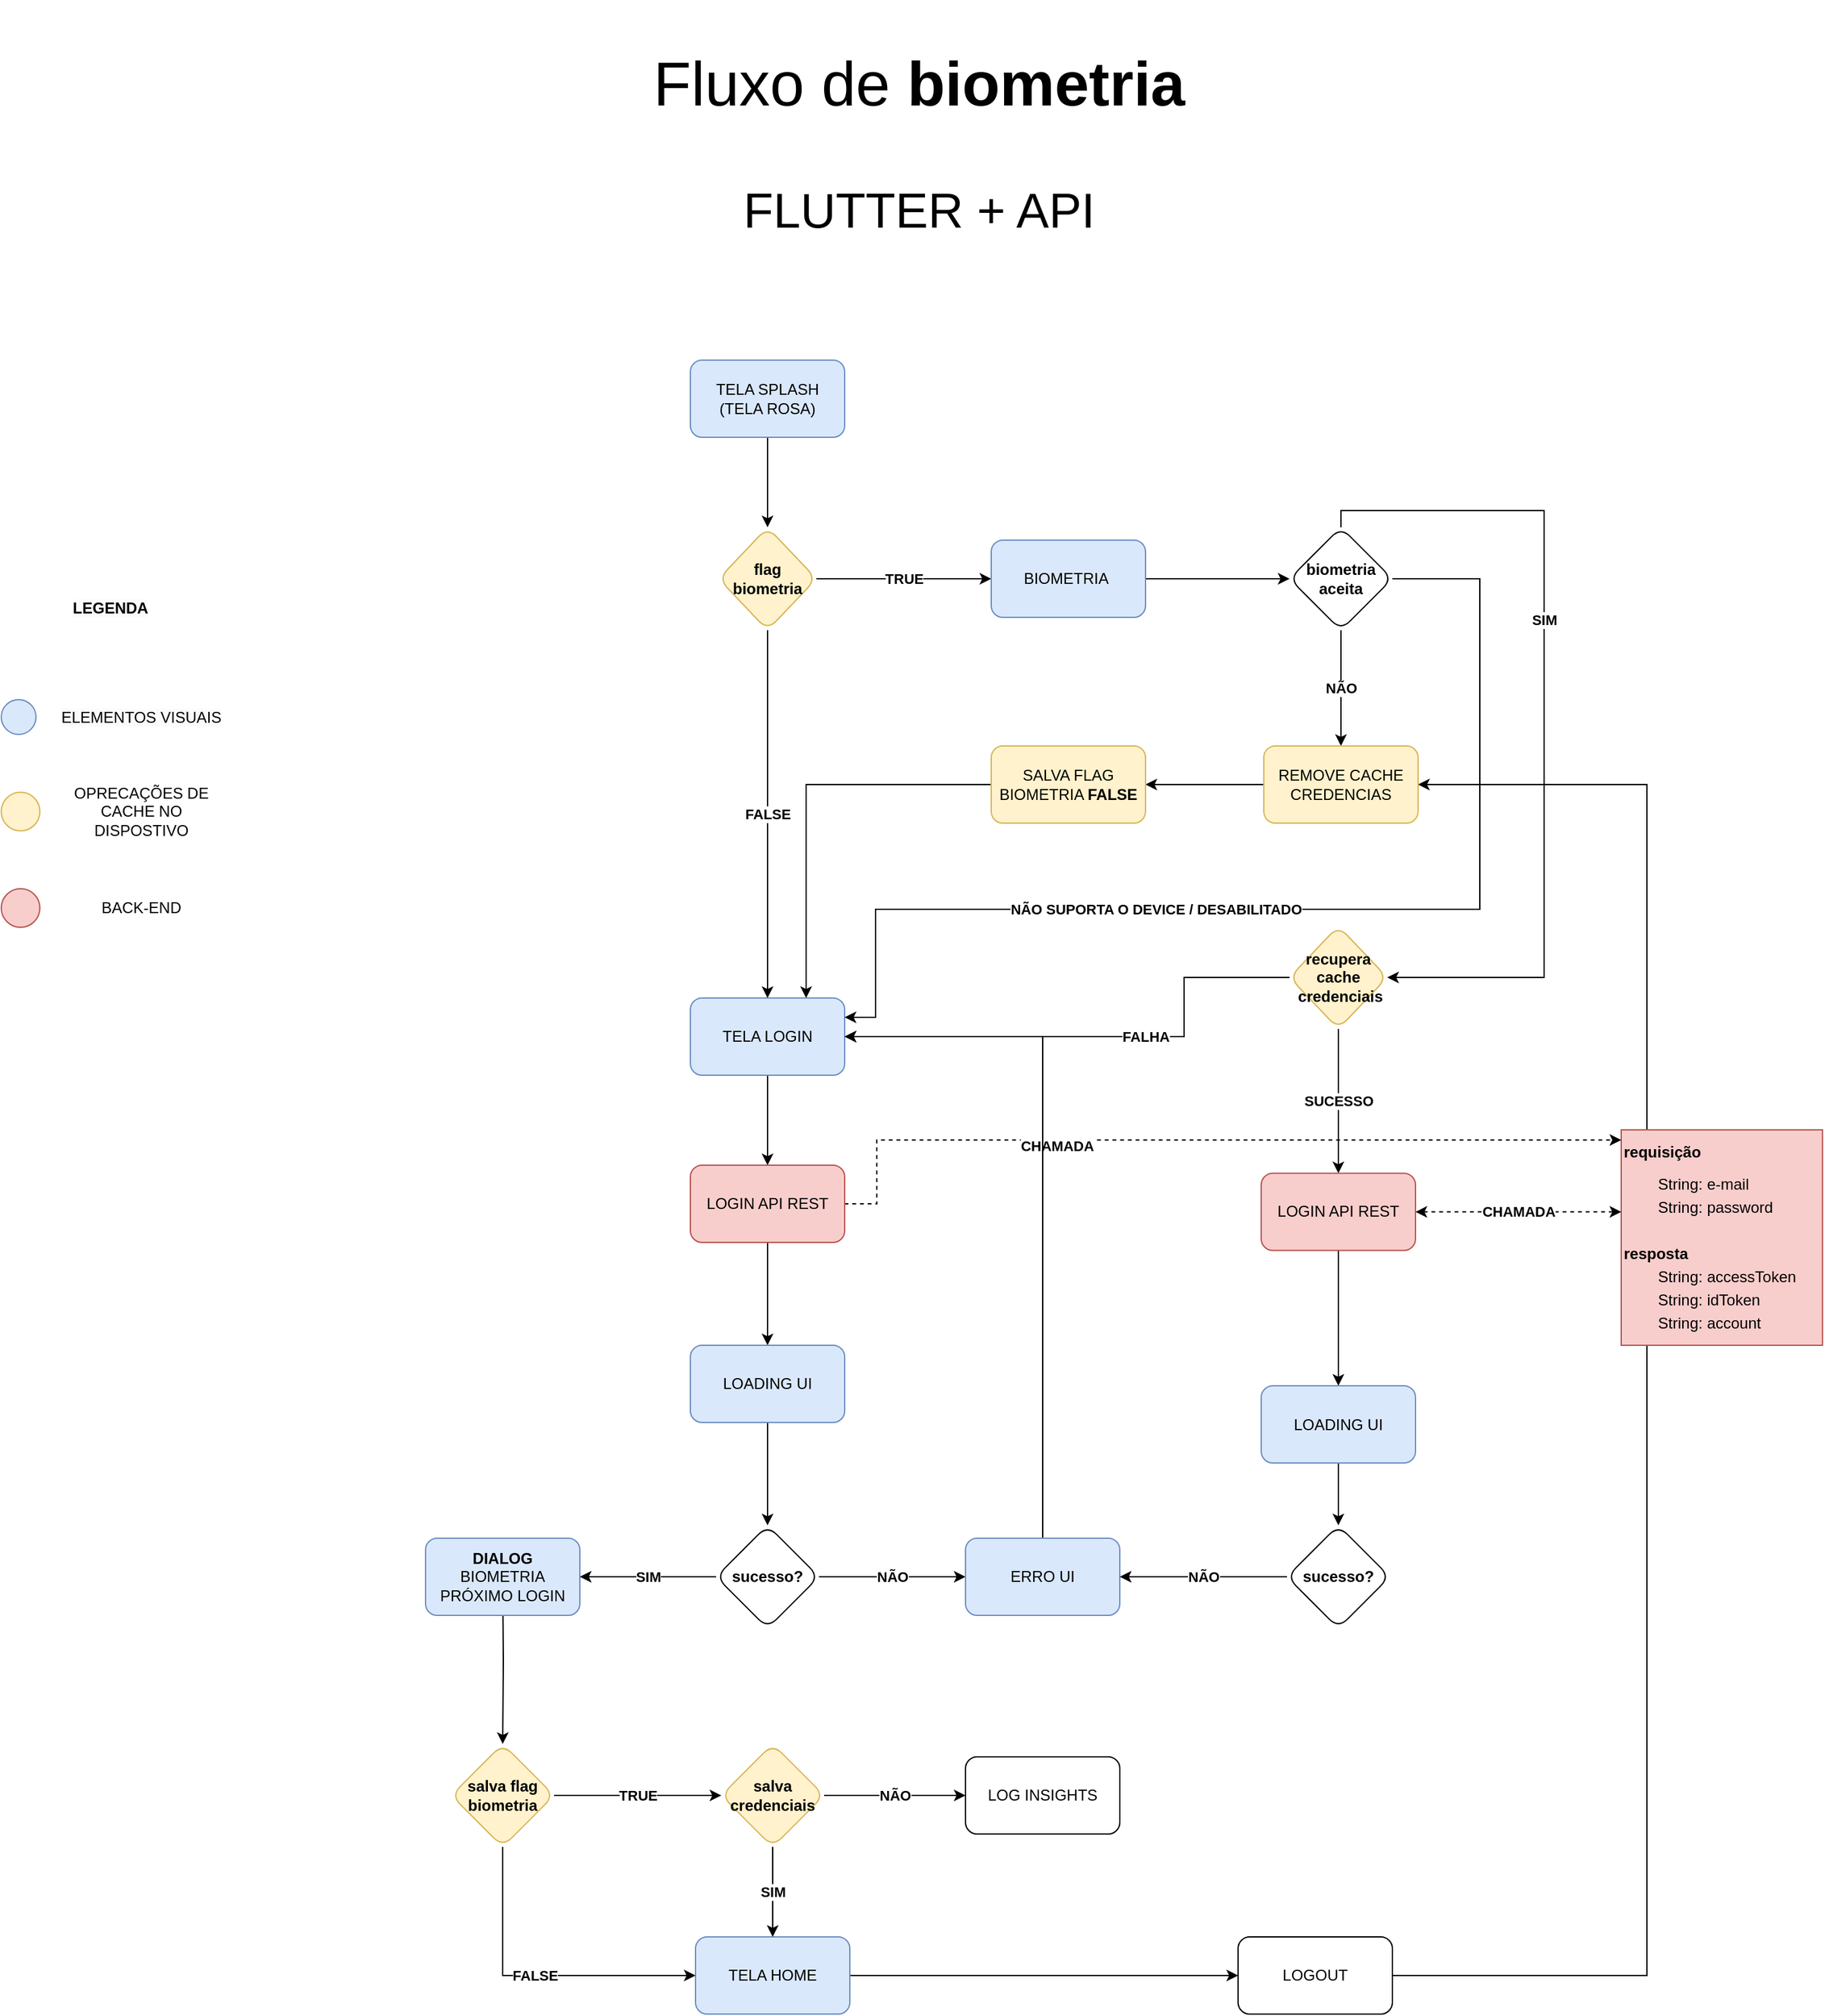 <mxfile version="24.2.2" type="github" pages="2">
  <diagram name="Page-1" id="6E-tuXSWwEvXY_AY0PLX">
    <mxGraphModel dx="2514" dy="3153" grid="1" gridSize="10" guides="1" tooltips="1" connect="1" arrows="1" fold="1" page="1" pageScale="1" pageWidth="827" pageHeight="1169" math="0" shadow="0">
      <root>
        <mxCell id="0" />
        <mxCell id="1" parent="0" />
        <mxCell id="qPOd8B_Op5KwaBinqcUg-231" style="edgeStyle=orthogonalEdgeStyle;rounded=0;orthogonalLoop=1;jettySize=auto;html=1;entryX=1;entryY=0.5;entryDx=0;entryDy=0;" parent="1" source="qPOd8B_Op5KwaBinqcUg-229" target="qPOd8B_Op5KwaBinqcUg-214" edge="1">
          <mxGeometry relative="1" as="geometry">
            <Array as="points">
              <mxPoint x="560" y="-391" />
              <mxPoint x="560" y="-1317" />
            </Array>
          </mxGeometry>
        </mxCell>
        <mxCell id="qPOd8B_Op5KwaBinqcUg-134" value="" style="group" parent="1" vertex="1" connectable="0">
          <mxGeometry x="-720" y="-1477" width="174" height="278.5" as="geometry" />
        </mxCell>
        <mxCell id="qPOd8B_Op5KwaBinqcUg-3" value="" style="ellipse;whiteSpace=wrap;html=1;aspect=fixed;fillColor=#dae8fc;strokeColor=#6c8ebf;container=0;" parent="qPOd8B_Op5KwaBinqcUg-134" vertex="1">
          <mxGeometry y="94" width="27" height="27" as="geometry" />
        </mxCell>
        <mxCell id="qPOd8B_Op5KwaBinqcUg-22" value="" style="ellipse;whiteSpace=wrap;html=1;aspect=fixed;fillColor=#fff2cc;strokeColor=#d6b656;container=0;" parent="qPOd8B_Op5KwaBinqcUg-134" vertex="1">
          <mxGeometry y="166" width="30" height="30" as="geometry" />
        </mxCell>
        <mxCell id="qPOd8B_Op5KwaBinqcUg-24" value="OPRECAÇÕES DE CACHE NO DISPOSTIVO" style="text;html=1;align=center;verticalAlign=middle;whiteSpace=wrap;rounded=0;container=0;" parent="qPOd8B_Op5KwaBinqcUg-134" vertex="1">
          <mxGeometry x="44" y="158.5" width="130" height="45" as="geometry" />
        </mxCell>
        <mxCell id="qPOd8B_Op5KwaBinqcUg-25" value="&lt;span style=&quot;caret-color: rgb(0, 0, 0); color: rgb(0, 0, 0); font-family: Helvetica; font-size: 12px; font-style: normal; font-variant-caps: normal; font-weight: 400; letter-spacing: normal; orphans: auto; text-align: center; text-indent: 0px; text-transform: none; white-space: normal; widows: auto; word-spacing: 0px; -webkit-text-stroke-width: 0px; background-color: rgb(251, 251, 251); text-decoration: none; display: inline !important; float: none;&quot;&gt;ELEMENTOS VISUAIS&lt;/span&gt;" style="text;html=1;align=center;verticalAlign=middle;whiteSpace=wrap;rounded=0;container=0;" parent="qPOd8B_Op5KwaBinqcUg-134" vertex="1">
          <mxGeometry x="44" y="85" width="130" height="45" as="geometry" />
        </mxCell>
        <mxCell id="qPOd8B_Op5KwaBinqcUg-69" value="" style="ellipse;whiteSpace=wrap;html=1;aspect=fixed;fillColor=#f8cecc;strokeColor=#b85450;container=0;" parent="qPOd8B_Op5KwaBinqcUg-134" vertex="1">
          <mxGeometry y="241" width="30" height="30" as="geometry" />
        </mxCell>
        <mxCell id="qPOd8B_Op5KwaBinqcUg-70" value="BACK-END" style="text;html=1;align=center;verticalAlign=middle;whiteSpace=wrap;rounded=0;container=0;" parent="qPOd8B_Op5KwaBinqcUg-134" vertex="1">
          <mxGeometry x="44" y="233.5" width="130" height="45" as="geometry" />
        </mxCell>
        <mxCell id="qPOd8B_Op5KwaBinqcUg-133" value="&lt;span style=&quot;caret-color: rgb(0, 0, 0); color: rgb(0, 0, 0); font-family: Helvetica; font-size: 12px; font-style: normal; font-variant-caps: normal; letter-spacing: normal; text-align: center; text-indent: 0px; text-transform: none; white-space: normal; word-spacing: 0px; -webkit-text-stroke-width: 0px; background-color: rgb(251, 251, 251); text-decoration: none; float: none; display: inline !important;&quot;&gt;&lt;b&gt;LEGENDA&lt;/b&gt;&lt;/span&gt;" style="text;html=1;align=center;verticalAlign=middle;whiteSpace=wrap;rounded=0;container=0;" parent="qPOd8B_Op5KwaBinqcUg-134" vertex="1">
          <mxGeometry x="20" width="130" height="45" as="geometry" />
        </mxCell>
        <mxCell id="qPOd8B_Op5KwaBinqcUg-74" value="&lt;h1 style=&quot;margin-top: 0px; line-height: 50%;&quot;&gt;&lt;font style=&quot;font-size: 12px;&quot;&gt;requisição&lt;br&gt;&lt;/font&gt;&lt;/h1&gt;&lt;p style=&quot;line-height: 50%;&quot;&gt;&lt;font style=&quot;font-size: 12px;&quot;&gt;&lt;span style=&quot;white-space: pre;&quot;&gt;&#x9;String: e-mail&lt;/span&gt;&lt;br&gt;&lt;/font&gt;&lt;/p&gt;&lt;p style=&quot;line-height: 50%;&quot;&gt;&lt;span style=&quot;white-space: pre;&quot;&gt;&lt;font style=&quot;font-size: 12px;&quot;&gt;&lt;span style=&quot;white-space: pre;&quot;&gt;&lt;font style=&quot;font-size: 12px;&quot;&gt;&#x9;String: password&lt;/font&gt;&lt;/span&gt;&lt;br&gt;&lt;/font&gt;&lt;/span&gt;&lt;/p&gt;&lt;p style=&quot;line-height: 50%;&quot;&gt;&lt;span style=&quot;white-space: pre;&quot;&gt;&lt;span style=&quot;white-space: pre;&quot;&gt;&lt;font style=&quot;font-size: 12px;&quot;&gt;&lt;br&gt;&lt;/font&gt;&lt;/span&gt;&lt;/span&gt;&lt;/p&gt;&lt;p style=&quot;line-height: 50%;&quot;&gt;&lt;font style=&quot;font-size: 12px;&quot;&gt;&lt;b&gt;resposta&lt;/b&gt;&lt;/font&gt;&lt;/p&gt;&lt;p style=&quot;line-height: 50%;&quot;&gt;&lt;font style=&quot;font-size: 12px;&quot;&gt;&lt;span style=&quot;white-space: pre;&quot;&gt;&#x9;String: accessToken&lt;/span&gt;&lt;br&gt;&lt;/font&gt;&lt;/p&gt;&lt;p style=&quot;line-height: 50%;&quot;&gt;&lt;span style=&quot;white-space: pre;&quot;&gt;&lt;font style=&quot;font-size: 12px;&quot;&gt;&#x9;String: idToken&lt;/font&gt;&lt;/span&gt;&lt;/p&gt;&lt;p style=&quot;line-height: 50%;&quot;&gt;&lt;span style=&quot;white-space: pre;&quot;&gt;&lt;font style=&quot;font-size: 12px;&quot;&gt;&lt;span style=&quot;white-space: pre;&quot;&gt;&#x9;String: account&lt;/span&gt;&lt;br&gt;&lt;/font&gt;&lt;/span&gt;&lt;/p&gt;&lt;p style=&quot;line-height: 50%;&quot;&gt;&lt;span style=&quot;white-space: pre;&quot;&gt;&lt;font style=&quot;font-size: 12px;&quot;&gt;&#x9;&lt;/font&gt;&lt;/span&gt;&lt;br&gt;&lt;/p&gt;" style="text;html=1;whiteSpace=wrap;overflow=hidden;rounded=0;fillColor=#f8cecc;strokeColor=#b85450;" parent="1" vertex="1">
          <mxGeometry x="540" y="-1048.5" width="156.56" height="167.5" as="geometry" />
        </mxCell>
        <mxCell id="qPOd8B_Op5KwaBinqcUg-179" style="edgeStyle=orthogonalEdgeStyle;rounded=0;orthogonalLoop=1;jettySize=auto;html=1;dashed=1;startArrow=classic;startFill=1;entryX=0.016;entryY=0.047;entryDx=0;entryDy=0;entryPerimeter=0;" parent="1" edge="1">
          <mxGeometry relative="1" as="geometry">
            <mxPoint x="-112.5" y="-991.043" as="sourcePoint" />
            <mxPoint x="540.005" y="-1040.628" as="targetPoint" />
            <Array as="points">
              <mxPoint x="-39" y="-991" />
              <mxPoint x="-39" y="-1041" />
            </Array>
          </mxGeometry>
        </mxCell>
        <mxCell id="qPOd8B_Op5KwaBinqcUg-180" value="&lt;b&gt;CHAMADA&lt;/b&gt;" style="edgeLabel;html=1;align=center;verticalAlign=middle;resizable=0;points=[];" parent="qPOd8B_Op5KwaBinqcUg-179" vertex="1" connectable="0">
          <mxGeometry x="-0.152" y="-4" relative="1" as="geometry">
            <mxPoint x="-35" as="offset" />
          </mxGeometry>
        </mxCell>
        <mxCell id="qPOd8B_Op5KwaBinqcUg-45" value="" style="edgeStyle=orthogonalEdgeStyle;rounded=0;orthogonalLoop=1;jettySize=auto;html=1;" parent="1" source="qPOd8B_Op5KwaBinqcUg-1" target="qPOd8B_Op5KwaBinqcUg-44" edge="1">
          <mxGeometry relative="1" as="geometry" />
        </mxCell>
        <mxCell id="qPOd8B_Op5KwaBinqcUg-1" value="TELA SPLASH&lt;div&gt;(TELA ROSA)&lt;/div&gt;" style="rounded=1;whiteSpace=wrap;html=1;fillColor=#dae8fc;strokeColor=#6c8ebf;" parent="1" vertex="1">
          <mxGeometry x="-184" y="-1647" width="120" height="60" as="geometry" />
        </mxCell>
        <mxCell id="qPOd8B_Op5KwaBinqcUg-72" value="" style="edgeStyle=orthogonalEdgeStyle;rounded=0;orthogonalLoop=1;jettySize=auto;html=1;" parent="1" source="qPOd8B_Op5KwaBinqcUg-33" target="qPOd8B_Op5KwaBinqcUg-71" edge="1">
          <mxGeometry relative="1" as="geometry" />
        </mxCell>
        <mxCell id="qPOd8B_Op5KwaBinqcUg-33" value="TELA LOGIN" style="rounded=1;whiteSpace=wrap;html=1;fillColor=#dae8fc;strokeColor=#6c8ebf;" parent="1" vertex="1">
          <mxGeometry x="-184" y="-1151" width="120" height="60" as="geometry" />
        </mxCell>
        <mxCell id="qPOd8B_Op5KwaBinqcUg-49" value="&lt;b&gt;FALSE&lt;/b&gt;" style="edgeStyle=orthogonalEdgeStyle;rounded=0;orthogonalLoop=1;jettySize=auto;html=1;entryX=0.5;entryY=0;entryDx=0;entryDy=0;" parent="1" source="qPOd8B_Op5KwaBinqcUg-44" target="qPOd8B_Op5KwaBinqcUg-33" edge="1">
          <mxGeometry relative="1" as="geometry" />
        </mxCell>
        <mxCell id="qPOd8B_Op5KwaBinqcUg-209" value="&lt;b&gt;TRUE&lt;/b&gt;" style="edgeStyle=orthogonalEdgeStyle;rounded=0;orthogonalLoop=1;jettySize=auto;html=1;entryX=0;entryY=0.5;entryDx=0;entryDy=0;" parent="1" source="qPOd8B_Op5KwaBinqcUg-44" target="qPOd8B_Op5KwaBinqcUg-210" edge="1">
          <mxGeometry relative="1" as="geometry">
            <mxPoint x="100" y="-1287.0" as="targetPoint" />
          </mxGeometry>
        </mxCell>
        <mxCell id="qPOd8B_Op5KwaBinqcUg-44" value="&lt;div&gt;&lt;b&gt;flag&lt;/b&gt;&lt;/div&gt;&lt;b&gt;biometria&lt;/b&gt;" style="rhombus;whiteSpace=wrap;html=1;fillColor=#fff2cc;strokeColor=#d6b656;rounded=1;" parent="1" vertex="1">
          <mxGeometry x="-162" y="-1517" width="76" height="80" as="geometry" />
        </mxCell>
        <mxCell id="qPOd8B_Op5KwaBinqcUg-230" value="" style="edgeStyle=orthogonalEdgeStyle;rounded=0;orthogonalLoop=1;jettySize=auto;html=1;" parent="1" source="qPOd8B_Op5KwaBinqcUg-54" target="qPOd8B_Op5KwaBinqcUg-229" edge="1">
          <mxGeometry relative="1" as="geometry" />
        </mxCell>
        <mxCell id="qPOd8B_Op5KwaBinqcUg-54" value="TELA HOME" style="rounded=1;whiteSpace=wrap;html=1;fillColor=#dae8fc;strokeColor=#6c8ebf;" parent="1" vertex="1">
          <mxGeometry x="-180" y="-421" width="120" height="60" as="geometry" />
        </mxCell>
        <mxCell id="qPOd8B_Op5KwaBinqcUg-182" value="SUCESSO" style="edgeStyle=orthogonalEdgeStyle;rounded=0;orthogonalLoop=1;jettySize=auto;html=1;fontStyle=1" parent="1" source="qPOd8B_Op5KwaBinqcUg-55" target="qPOd8B_Op5KwaBinqcUg-181" edge="1">
          <mxGeometry relative="1" as="geometry" />
        </mxCell>
        <mxCell id="qPOd8B_Op5KwaBinqcUg-196" value="&lt;b&gt;FALHA&lt;/b&gt;" style="edgeStyle=orthogonalEdgeStyle;rounded=0;orthogonalLoop=1;jettySize=auto;html=1;" parent="1" source="qPOd8B_Op5KwaBinqcUg-55" target="qPOd8B_Op5KwaBinqcUg-33" edge="1">
          <mxGeometry x="-0.194" relative="1" as="geometry">
            <mxPoint x="374" y="-1287.0" as="targetPoint" />
            <Array as="points">
              <mxPoint x="200" y="-1167" />
              <mxPoint x="200" y="-1121" />
            </Array>
            <mxPoint as="offset" />
          </mxGeometry>
        </mxCell>
        <mxCell id="qPOd8B_Op5KwaBinqcUg-55" value="&lt;b&gt;recupera cache&lt;/b&gt;&lt;div&gt;&lt;b&gt;&amp;nbsp;credenciais&lt;/b&gt;&lt;/div&gt;" style="rhombus;whiteSpace=wrap;html=1;fillColor=#fff2cc;strokeColor=#d6b656;rounded=1;" parent="1" vertex="1">
          <mxGeometry x="282" y="-1207" width="76" height="80" as="geometry" />
        </mxCell>
        <mxCell id="qPOd8B_Op5KwaBinqcUg-77" value="" style="edgeStyle=orthogonalEdgeStyle;rounded=0;orthogonalLoop=1;jettySize=auto;html=1;entryX=0.5;entryY=0;entryDx=0;entryDy=0;" parent="1" source="qPOd8B_Op5KwaBinqcUg-71" target="qPOd8B_Op5KwaBinqcUg-92" edge="1">
          <mxGeometry relative="1" as="geometry">
            <mxPoint x="-124" y="-891" as="targetPoint" />
          </mxGeometry>
        </mxCell>
        <mxCell id="qPOd8B_Op5KwaBinqcUg-71" value="LOGIN API REST" style="whiteSpace=wrap;html=1;fillColor=#f8cecc;strokeColor=#b85450;rounded=1;" parent="1" vertex="1">
          <mxGeometry x="-184" y="-1021" width="120" height="60" as="geometry" />
        </mxCell>
        <mxCell id="qPOd8B_Op5KwaBinqcUg-85" style="edgeStyle=orthogonalEdgeStyle;rounded=0;orthogonalLoop=1;jettySize=auto;html=1;entryX=0.5;entryY=0;entryDx=0;entryDy=0;" parent="1" target="qPOd8B_Op5KwaBinqcUg-87" edge="1">
          <mxGeometry relative="1" as="geometry">
            <mxPoint x="-330" y="-701" as="sourcePoint" />
          </mxGeometry>
        </mxCell>
        <mxCell id="qPOd8B_Op5KwaBinqcUg-86" value="&lt;b&gt;DIALOG&lt;/b&gt;&lt;div&gt; BIOMETRIA PRÓXIMO LOGIN&lt;/div&gt;" style="rounded=1;whiteSpace=wrap;html=1;fillColor=#dae8fc;strokeColor=#6c8ebf;" parent="1" vertex="1">
          <mxGeometry x="-390" y="-731" width="120" height="60" as="geometry" />
        </mxCell>
        <mxCell id="qPOd8B_Op5KwaBinqcUg-99" value="&lt;b&gt;TRUE&lt;/b&gt;" style="edgeStyle=orthogonalEdgeStyle;rounded=0;orthogonalLoop=1;jettySize=auto;html=1;entryX=0;entryY=0.5;entryDx=0;entryDy=0;" parent="1" source="qPOd8B_Op5KwaBinqcUg-87" target="qPOd8B_Op5KwaBinqcUg-100" edge="1">
          <mxGeometry relative="1" as="geometry">
            <mxPoint x="-180" y="-531" as="targetPoint" />
          </mxGeometry>
        </mxCell>
        <mxCell id="qPOd8B_Op5KwaBinqcUg-116" value="&lt;b&gt;FALSE&lt;/b&gt;" style="edgeStyle=orthogonalEdgeStyle;rounded=0;orthogonalLoop=1;jettySize=auto;html=1;" parent="1" source="qPOd8B_Op5KwaBinqcUg-87" target="qPOd8B_Op5KwaBinqcUg-54" edge="1">
          <mxGeometry relative="1" as="geometry">
            <Array as="points">
              <mxPoint x="-330" y="-391" />
            </Array>
          </mxGeometry>
        </mxCell>
        <mxCell id="qPOd8B_Op5KwaBinqcUg-87" value="salva flag biometria" style="rhombus;whiteSpace=wrap;html=1;fillColor=#fff2cc;strokeColor=#d6b656;rounded=1;fontStyle=1" parent="1" vertex="1">
          <mxGeometry x="-370" y="-571" width="80" height="80" as="geometry" />
        </mxCell>
        <mxCell id="qPOd8B_Op5KwaBinqcUg-88" value="&lt;b&gt;SIM&lt;/b&gt;" style="edgeStyle=orthogonalEdgeStyle;rounded=0;orthogonalLoop=1;jettySize=auto;html=1;" parent="1" source="qPOd8B_Op5KwaBinqcUg-90" target="qPOd8B_Op5KwaBinqcUg-86" edge="1">
          <mxGeometry relative="1" as="geometry">
            <mxPoint x="-244" y="-701" as="targetPoint" />
          </mxGeometry>
        </mxCell>
        <mxCell id="qPOd8B_Op5KwaBinqcUg-89" value="&lt;b&gt;NÃO&lt;/b&gt;" style="edgeStyle=orthogonalEdgeStyle;rounded=0;orthogonalLoop=1;jettySize=auto;html=1;" parent="1" source="qPOd8B_Op5KwaBinqcUg-90" target="qPOd8B_Op5KwaBinqcUg-91" edge="1">
          <mxGeometry relative="1" as="geometry" />
        </mxCell>
        <mxCell id="qPOd8B_Op5KwaBinqcUg-90" value="&lt;b&gt;sucesso?&lt;/b&gt;" style="rhombus;whiteSpace=wrap;html=1;rounded=1;" parent="1" vertex="1">
          <mxGeometry x="-164" y="-741" width="80" height="80" as="geometry" />
        </mxCell>
        <mxCell id="qPOd8B_Op5KwaBinqcUg-113" value="" style="edgeStyle=orthogonalEdgeStyle;rounded=0;orthogonalLoop=1;jettySize=auto;html=1;entryX=1;entryY=0.5;entryDx=0;entryDy=0;" parent="1" source="qPOd8B_Op5KwaBinqcUg-91" target="qPOd8B_Op5KwaBinqcUg-33" edge="1">
          <mxGeometry x="0.001" relative="1" as="geometry">
            <mxPoint x="90" y="-1131" as="targetPoint" />
            <Array as="points">
              <mxPoint x="90" y="-1121" />
            </Array>
            <mxPoint as="offset" />
          </mxGeometry>
        </mxCell>
        <mxCell id="qPOd8B_Op5KwaBinqcUg-91" value="ERRO UI" style="whiteSpace=wrap;html=1;fillColor=#dae8fc;strokeColor=#6c8ebf;rounded=1;" parent="1" vertex="1">
          <mxGeometry x="30" y="-731" width="120" height="60" as="geometry" />
        </mxCell>
        <mxCell id="qPOd8B_Op5KwaBinqcUg-94" style="edgeStyle=orthogonalEdgeStyle;rounded=0;orthogonalLoop=1;jettySize=auto;html=1;" parent="1" source="qPOd8B_Op5KwaBinqcUg-92" target="qPOd8B_Op5KwaBinqcUg-90" edge="1">
          <mxGeometry relative="1" as="geometry" />
        </mxCell>
        <mxCell id="qPOd8B_Op5KwaBinqcUg-92" value="LOADING UI" style="whiteSpace=wrap;html=1;fillColor=#dae8fc;strokeColor=#6c8ebf;rounded=1;" parent="1" vertex="1">
          <mxGeometry x="-184" y="-881" width="120" height="60" as="geometry" />
        </mxCell>
        <mxCell id="qPOd8B_Op5KwaBinqcUg-121" value="&lt;b&gt;NÃO&lt;/b&gt;" style="edgeStyle=orthogonalEdgeStyle;rounded=0;orthogonalLoop=1;jettySize=auto;html=1;" parent="1" source="qPOd8B_Op5KwaBinqcUg-100" target="qPOd8B_Op5KwaBinqcUg-120" edge="1">
          <mxGeometry relative="1" as="geometry" />
        </mxCell>
        <mxCell id="qPOd8B_Op5KwaBinqcUg-227" value="&lt;b&gt;SIM&lt;/b&gt;" style="edgeStyle=orthogonalEdgeStyle;rounded=0;orthogonalLoop=1;jettySize=auto;html=1;" parent="1" source="qPOd8B_Op5KwaBinqcUg-100" target="qPOd8B_Op5KwaBinqcUg-54" edge="1">
          <mxGeometry relative="1" as="geometry" />
        </mxCell>
        <mxCell id="qPOd8B_Op5KwaBinqcUg-100" value="&lt;b&gt;salva credenciais&lt;/b&gt;" style="rhombus;whiteSpace=wrap;html=1;fillColor=#fff2cc;strokeColor=#d6b656;rounded=1;" parent="1" vertex="1">
          <mxGeometry x="-160" y="-571" width="80" height="80" as="geometry" />
        </mxCell>
        <mxCell id="qPOd8B_Op5KwaBinqcUg-183" value="&lt;b style=&quot;caret-color: rgb(0, 0, 0); color: rgb(0, 0, 0); font-family: Helvetica; font-size: 11px; font-style: normal; font-variant-caps: normal; letter-spacing: normal; orphans: auto; text-align: center; text-indent: 0px; text-transform: none; white-space: nowrap; widows: auto; word-spacing: 0px; -webkit-text-stroke-width: 0px; background-color: rgb(255, 255, 255); text-decoration: none;&quot;&gt;CHAMADA&lt;/b&gt;" style="edgeStyle=orthogonalEdgeStyle;rounded=0;orthogonalLoop=1;jettySize=auto;html=1;startArrow=classic;startFill=1;dashed=1;" parent="1" source="qPOd8B_Op5KwaBinqcUg-181" target="qPOd8B_Op5KwaBinqcUg-74" edge="1">
          <mxGeometry relative="1" as="geometry">
            <Array as="points">
              <mxPoint x="490" y="-985" />
              <mxPoint x="490" y="-985" />
            </Array>
          </mxGeometry>
        </mxCell>
        <mxCell id="qPOd8B_Op5KwaBinqcUg-193" style="edgeStyle=orthogonalEdgeStyle;rounded=0;orthogonalLoop=1;jettySize=auto;html=1;" parent="1" source="qPOd8B_Op5KwaBinqcUg-181" target="qPOd8B_Op5KwaBinqcUg-192" edge="1">
          <mxGeometry relative="1" as="geometry" />
        </mxCell>
        <mxCell id="qPOd8B_Op5KwaBinqcUg-181" value="LOGIN API REST" style="whiteSpace=wrap;html=1;fillColor=#f8cecc;strokeColor=#b85450;rounded=1;" parent="1" vertex="1">
          <mxGeometry x="260" y="-1014.75" width="120" height="60" as="geometry" />
        </mxCell>
        <mxCell id="qPOd8B_Op5KwaBinqcUg-189" value="&lt;b&gt;NÃO&lt;/b&gt;" style="edgeStyle=orthogonalEdgeStyle;rounded=0;orthogonalLoop=1;jettySize=auto;html=1;" parent="1" source="qPOd8B_Op5KwaBinqcUg-185" target="qPOd8B_Op5KwaBinqcUg-91" edge="1">
          <mxGeometry relative="1" as="geometry" />
        </mxCell>
        <mxCell id="qPOd8B_Op5KwaBinqcUg-185" value="&lt;b&gt;sucesso?&lt;/b&gt;" style="rhombus;whiteSpace=wrap;html=1;rounded=1;" parent="1" vertex="1">
          <mxGeometry x="280" y="-741" width="80" height="80" as="geometry" />
        </mxCell>
        <mxCell id="qPOd8B_Op5KwaBinqcUg-120" value="LOG INSIGHTS" style="whiteSpace=wrap;html=1;rounded=1;" parent="1" vertex="1">
          <mxGeometry x="30" y="-561" width="120" height="60" as="geometry" />
        </mxCell>
        <mxCell id="qPOd8B_Op5KwaBinqcUg-194" style="edgeStyle=orthogonalEdgeStyle;rounded=0;orthogonalLoop=1;jettySize=auto;html=1;" parent="1" source="qPOd8B_Op5KwaBinqcUg-192" target="qPOd8B_Op5KwaBinqcUg-185" edge="1">
          <mxGeometry relative="1" as="geometry" />
        </mxCell>
        <mxCell id="qPOd8B_Op5KwaBinqcUg-192" value="LOADING UI" style="whiteSpace=wrap;html=1;fillColor=#dae8fc;strokeColor=#6c8ebf;rounded=1;" parent="1" vertex="1">
          <mxGeometry x="260" y="-849.5" width="120" height="60" as="geometry" />
        </mxCell>
        <mxCell id="qPOd8B_Op5KwaBinqcUg-212" value="" style="edgeStyle=orthogonalEdgeStyle;rounded=0;orthogonalLoop=1;jettySize=auto;html=1;" parent="1" source="qPOd8B_Op5KwaBinqcUg-210" target="qPOd8B_Op5KwaBinqcUg-211" edge="1">
          <mxGeometry relative="1" as="geometry">
            <Array as="points">
              <mxPoint x="220" y="-1477" />
              <mxPoint x="220" y="-1477" />
            </Array>
          </mxGeometry>
        </mxCell>
        <mxCell id="qPOd8B_Op5KwaBinqcUg-210" value="BIOMETRIA&amp;nbsp;" style="whiteSpace=wrap;html=1;fillColor=#dae8fc;strokeColor=#6c8ebf;rounded=1;" parent="1" vertex="1">
          <mxGeometry x="50" y="-1507" width="120" height="60" as="geometry" />
        </mxCell>
        <mxCell id="qPOd8B_Op5KwaBinqcUg-213" value="&lt;b&gt;NÃO&lt;/b&gt;" style="edgeStyle=orthogonalEdgeStyle;rounded=0;orthogonalLoop=1;jettySize=auto;html=1;" parent="1" source="qPOd8B_Op5KwaBinqcUg-211" target="qPOd8B_Op5KwaBinqcUg-214" edge="1">
          <mxGeometry relative="1" as="geometry">
            <mxPoint x="100" y="-1287.0" as="targetPoint" />
            <Array as="points">
              <mxPoint x="322" y="-1357" />
              <mxPoint x="322" y="-1357" />
            </Array>
          </mxGeometry>
        </mxCell>
        <mxCell id="qPOd8B_Op5KwaBinqcUg-224" value="&lt;b&gt;SIM&lt;/b&gt;" style="edgeStyle=orthogonalEdgeStyle;rounded=0;orthogonalLoop=1;jettySize=auto;html=1;entryX=1;entryY=0.5;entryDx=0;entryDy=0;" parent="1" source="qPOd8B_Op5KwaBinqcUg-211" target="qPOd8B_Op5KwaBinqcUg-55" edge="1">
          <mxGeometry x="-0.219" relative="1" as="geometry">
            <Array as="points">
              <mxPoint x="322" y="-1530" />
              <mxPoint x="480" y="-1530" />
              <mxPoint x="480" y="-1167" />
            </Array>
            <mxPoint as="offset" />
          </mxGeometry>
        </mxCell>
        <mxCell id="NKLamqkODGjHUIYV3pUK-1" value="&lt;b&gt;NÃO SUPORTA O DEVICE / DESABILITADO&lt;/b&gt;" style="edgeStyle=orthogonalEdgeStyle;rounded=0;orthogonalLoop=1;jettySize=auto;html=1;entryX=1;entryY=0.25;entryDx=0;entryDy=0;exitX=1;exitY=0.5;exitDx=0;exitDy=0;" edge="1" parent="1" source="qPOd8B_Op5KwaBinqcUg-211" target="qPOd8B_Op5KwaBinqcUg-33">
          <mxGeometry x="0.278" relative="1" as="geometry">
            <Array as="points">
              <mxPoint x="430" y="-1477" />
              <mxPoint x="430" y="-1220" />
              <mxPoint x="-40" y="-1220" />
              <mxPoint x="-40" y="-1136" />
            </Array>
            <mxPoint as="offset" />
          </mxGeometry>
        </mxCell>
        <mxCell id="qPOd8B_Op5KwaBinqcUg-211" value="&lt;b&gt;biometria aceita&lt;/b&gt;" style="rhombus;whiteSpace=wrap;html=1;rounded=1;" parent="1" vertex="1">
          <mxGeometry x="282" y="-1517" width="80" height="80" as="geometry" />
        </mxCell>
        <mxCell id="qPOd8B_Op5KwaBinqcUg-221" value="" style="edgeStyle=orthogonalEdgeStyle;rounded=0;orthogonalLoop=1;jettySize=auto;html=1;" parent="1" source="qPOd8B_Op5KwaBinqcUg-214" target="qPOd8B_Op5KwaBinqcUg-220" edge="1">
          <mxGeometry relative="1" as="geometry" />
        </mxCell>
        <mxCell id="qPOd8B_Op5KwaBinqcUg-214" value="REMOVE CACHE CREDENCIAS" style="whiteSpace=wrap;html=1;fillColor=#fff2cc;strokeColor=#d6b656;rounded=1;" parent="1" vertex="1">
          <mxGeometry x="262" y="-1347" width="120" height="60" as="geometry" />
        </mxCell>
        <mxCell id="qPOd8B_Op5KwaBinqcUg-222" style="edgeStyle=orthogonalEdgeStyle;rounded=0;orthogonalLoop=1;jettySize=auto;html=1;entryX=0.75;entryY=0;entryDx=0;entryDy=0;" parent="1" source="qPOd8B_Op5KwaBinqcUg-220" target="qPOd8B_Op5KwaBinqcUg-33" edge="1">
          <mxGeometry relative="1" as="geometry">
            <Array as="points">
              <mxPoint x="-94" y="-1317" />
            </Array>
          </mxGeometry>
        </mxCell>
        <mxCell id="qPOd8B_Op5KwaBinqcUg-220" value="SALVA FLAG BIOMETRIA &lt;b&gt;FALSE&lt;/b&gt;" style="whiteSpace=wrap;html=1;fillColor=#fff2cc;strokeColor=#d6b656;rounded=1;" parent="1" vertex="1">
          <mxGeometry x="50" y="-1347" width="120" height="60" as="geometry" />
        </mxCell>
        <mxCell id="qPOd8B_Op5KwaBinqcUg-229" value="LOGOUT" style="whiteSpace=wrap;html=1;rounded=1;" parent="1" vertex="1">
          <mxGeometry x="242" y="-421" width="120" height="60" as="geometry" />
        </mxCell>
        <mxCell id="qPOd8B_Op5KwaBinqcUg-234" value="" style="group" parent="1" vertex="1" connectable="0">
          <mxGeometry x="-340" y="-1927" width="668" height="199" as="geometry" />
        </mxCell>
        <mxCell id="qPOd8B_Op5KwaBinqcUg-128" value="Fluxo de &lt;b&gt;biometria&lt;/b&gt;" style="text;html=1;align=center;verticalAlign=middle;whiteSpace=wrap;rounded=0;fontSize=48;" parent="qPOd8B_Op5KwaBinqcUg-234" vertex="1">
          <mxGeometry width="668" height="130" as="geometry" />
        </mxCell>
        <mxCell id="qPOd8B_Op5KwaBinqcUg-233" value="&lt;font style=&quot;font-size: 38px;&quot;&gt;FLUTTER + API&lt;/font&gt;" style="text;html=1;align=center;verticalAlign=middle;whiteSpace=wrap;rounded=0;fontSize=48;" parent="qPOd8B_Op5KwaBinqcUg-234" vertex="1">
          <mxGeometry x="114" y="120" width="440" height="79" as="geometry" />
        </mxCell>
      </root>
    </mxGraphModel>
  </diagram>
  <diagram id="dI0rCylx7lAFBh1Vv9-X" name="Page-2">
    <mxGraphModel dx="258" dy="3262" grid="1" gridSize="10" guides="1" tooltips="1" connect="1" arrows="1" fold="1" page="1" pageScale="1" pageWidth="827" pageHeight="1169" math="0" shadow="0">
      <root>
        <mxCell id="0" />
        <mxCell id="1" parent="0" />
        <mxCell id="gRaMeJPOi4GSUzkFWNLD-1" value="" style="group" vertex="1" connectable="0" parent="1">
          <mxGeometry x="1740" y="-2330" width="668" height="199" as="geometry" />
        </mxCell>
        <mxCell id="gRaMeJPOi4GSUzkFWNLD-2" value="Fluxo de &lt;b&gt;biometria&lt;/b&gt;" style="text;html=1;align=center;verticalAlign=middle;whiteSpace=wrap;rounded=0;fontSize=48;" vertex="1" parent="gRaMeJPOi4GSUzkFWNLD-1">
          <mxGeometry width="668" height="130" as="geometry" />
        </mxCell>
        <mxCell id="gRaMeJPOi4GSUzkFWNLD-3" value="&lt;font style=&quot;font-size: 38px;&quot;&gt;FLUTTER + B2C HOJE&lt;/font&gt;" style="text;html=1;align=center;verticalAlign=middle;whiteSpace=wrap;rounded=0;fontSize=48;" vertex="1" parent="gRaMeJPOi4GSUzkFWNLD-1">
          <mxGeometry x="114" y="120" width="440" height="79" as="geometry" />
        </mxCell>
        <mxCell id="gRaMeJPOi4GSUzkFWNLD-4" value="" style="edgeStyle=orthogonalEdgeStyle;rounded=0;orthogonalLoop=1;jettySize=auto;html=1;" edge="1" parent="1" source="gRaMeJPOi4GSUzkFWNLD-5" target="gRaMeJPOi4GSUzkFWNLD-6">
          <mxGeometry relative="1" as="geometry" />
        </mxCell>
        <mxCell id="gRaMeJPOi4GSUzkFWNLD-5" value="TELA SPLASH&lt;div&gt;(TELA ROSA)&lt;/div&gt;" style="rounded=1;whiteSpace=wrap;html=1;fillColor=#dae8fc;strokeColor=#6c8ebf;" vertex="1" parent="1">
          <mxGeometry x="2014" y="-2020" width="120" height="60" as="geometry" />
        </mxCell>
        <mxCell id="gRaMeJPOi4GSUzkFWNLD-8" value="" style="edgeStyle=orthogonalEdgeStyle;rounded=0;orthogonalLoop=1;jettySize=auto;html=1;" edge="1" parent="1" source="gRaMeJPOi4GSUzkFWNLD-6" target="gRaMeJPOi4GSUzkFWNLD-7">
          <mxGeometry relative="1" as="geometry" />
        </mxCell>
        <mxCell id="gRaMeJPOi4GSUzkFWNLD-6" value="TELA LOGIN" style="whiteSpace=wrap;html=1;fillColor=#dae8fc;strokeColor=#6c8ebf;rounded=1;" vertex="1" parent="1">
          <mxGeometry x="2014" y="-1920" width="120" height="60" as="geometry" />
        </mxCell>
        <mxCell id="Zp5mxDJanCNKf3CxbdsV-4" style="edgeStyle=orthogonalEdgeStyle;rounded=0;orthogonalLoop=1;jettySize=auto;html=1;" edge="1" parent="1" source="gRaMeJPOi4GSUzkFWNLD-7" target="Zp5mxDJanCNKf3CxbdsV-1">
          <mxGeometry relative="1" as="geometry" />
        </mxCell>
        <mxCell id="gRaMeJPOi4GSUzkFWNLD-7" value="B2C WEBVIEW" style="whiteSpace=wrap;html=1;fillColor=#d5e8d4;strokeColor=#82b366;rounded=1;" vertex="1" parent="1">
          <mxGeometry x="2014" y="-1820" width="120" height="60" as="geometry" />
        </mxCell>
        <mxCell id="Zp5mxDJanCNKf3CxbdsV-5" style="edgeStyle=orthogonalEdgeStyle;rounded=0;orthogonalLoop=1;jettySize=auto;html=1;" edge="1" parent="1" source="Zp5mxDJanCNKf3CxbdsV-1" target="Zp5mxDJanCNKf3CxbdsV-2">
          <mxGeometry relative="1" as="geometry" />
        </mxCell>
        <mxCell id="Zp5mxDJanCNKf3CxbdsV-1" value="BIOMETRIA&amp;nbsp;" style="whiteSpace=wrap;html=1;fillColor=#dae8fc;strokeColor=#6c8ebf;rounded=1;" vertex="1" parent="1">
          <mxGeometry x="2014" y="-1720" width="120" height="60" as="geometry" />
        </mxCell>
        <mxCell id="ZVH3fT_pc1v51ayaLK1T-2" value="&lt;b&gt;NÃO&lt;/b&gt;" style="edgeStyle=orthogonalEdgeStyle;rounded=0;orthogonalLoop=1;jettySize=auto;html=1;" edge="1" parent="1" source="Zp5mxDJanCNKf3CxbdsV-2" target="ZVH3fT_pc1v51ayaLK1T-1">
          <mxGeometry x="0.46" relative="1" as="geometry">
            <Array as="points">
              <mxPoint x="2220" y="-1580" />
            </Array>
            <mxPoint as="offset" />
          </mxGeometry>
        </mxCell>
        <mxCell id="s6ysp-VWFH2F-JalLhN1-3" value="&lt;b&gt;SIM&lt;/b&gt;" style="edgeStyle=orthogonalEdgeStyle;rounded=0;orthogonalLoop=1;jettySize=auto;html=1;" edge="1" parent="1" source="Zp5mxDJanCNKf3CxbdsV-2" target="s6ysp-VWFH2F-JalLhN1-2">
          <mxGeometry relative="1" as="geometry" />
        </mxCell>
        <mxCell id="Zp5mxDJanCNKf3CxbdsV-2" value="&lt;b&gt;biometria aceita&lt;/b&gt;" style="rhombus;whiteSpace=wrap;html=1;rounded=1;" vertex="1" parent="1">
          <mxGeometry x="2034" y="-1620" width="80" height="80" as="geometry" />
        </mxCell>
        <mxCell id="ZVH3fT_pc1v51ayaLK1T-1" value="HOME" style="whiteSpace=wrap;html=1;rounded=1;" vertex="1" parent="1">
          <mxGeometry x="2160" y="-1500" width="120" height="60" as="geometry" />
        </mxCell>
        <mxCell id="s6ysp-VWFH2F-JalLhN1-2" value="MFA" style="whiteSpace=wrap;html=1;rounded=1;fillColor=#dae8fc;strokeColor=#6c8ebf;" vertex="1" parent="1">
          <mxGeometry x="2014" y="-1390" width="120" height="60" as="geometry" />
        </mxCell>
      </root>
    </mxGraphModel>
  </diagram>
</mxfile>
